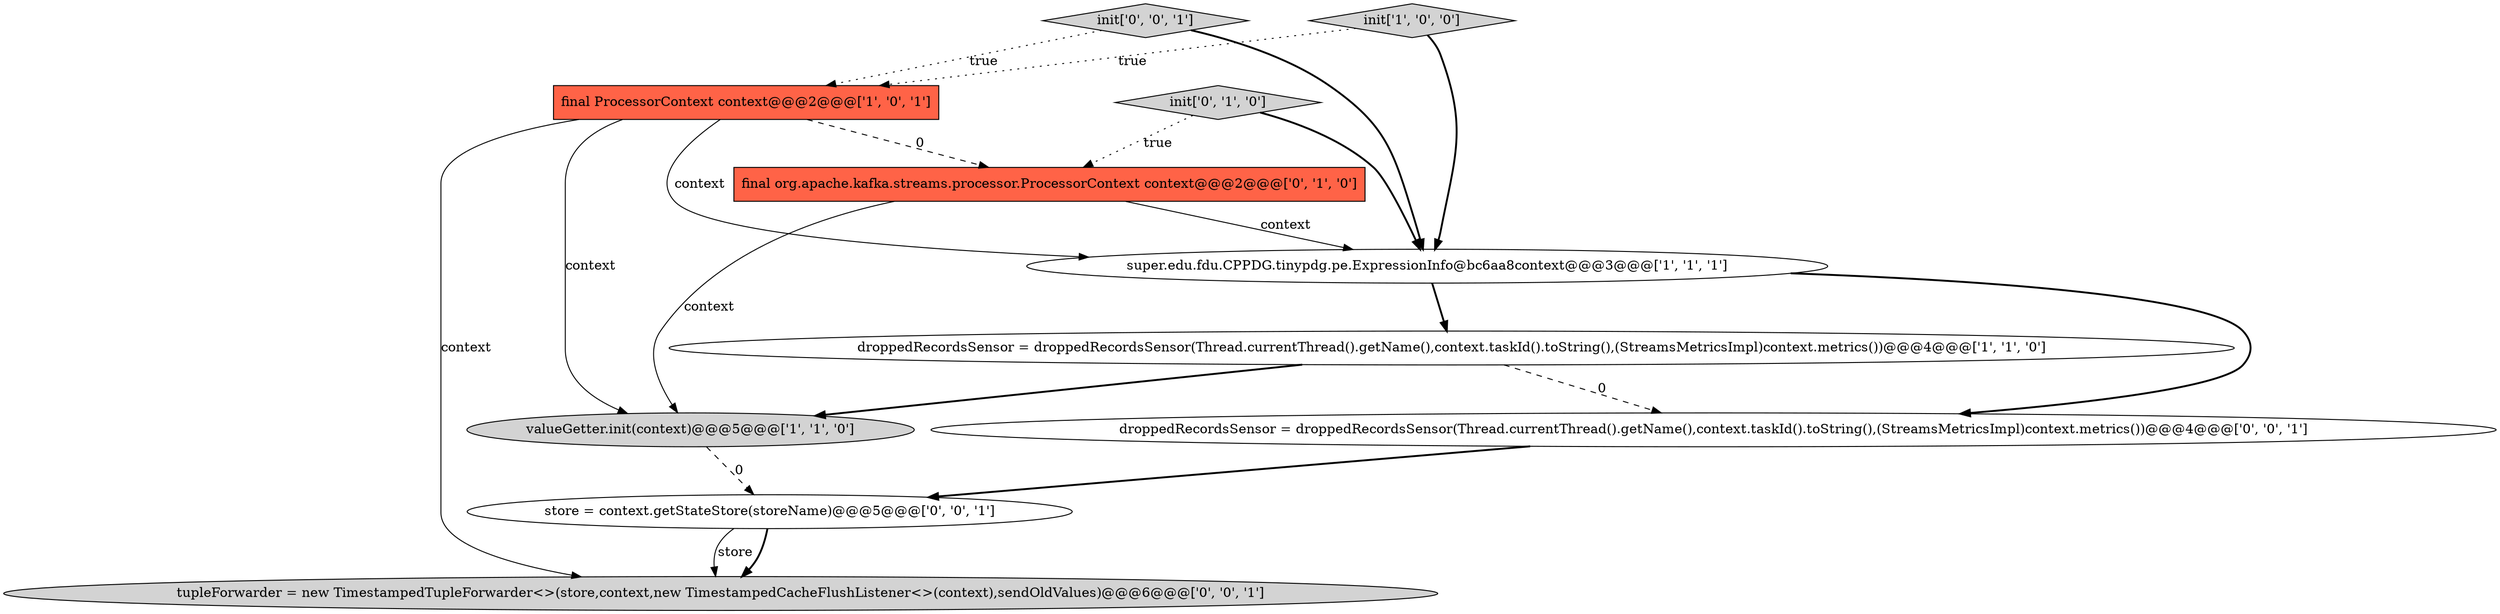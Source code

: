 digraph {
1 [style = filled, label = "init['1', '0', '0']", fillcolor = lightgray, shape = diamond image = "AAA0AAABBB1BBB"];
7 [style = filled, label = "droppedRecordsSensor = droppedRecordsSensor(Thread.currentThread().getName(),context.taskId().toString(),(StreamsMetricsImpl)context.metrics())@@@4@@@['0', '0', '1']", fillcolor = white, shape = ellipse image = "AAA0AAABBB3BBB"];
8 [style = filled, label = "store = context.getStateStore(storeName)@@@5@@@['0', '0', '1']", fillcolor = white, shape = ellipse image = "AAA0AAABBB3BBB"];
3 [style = filled, label = "final ProcessorContext context@@@2@@@['1', '0', '1']", fillcolor = tomato, shape = box image = "AAA0AAABBB1BBB"];
6 [style = filled, label = "final org.apache.kafka.streams.processor.ProcessorContext context@@@2@@@['0', '1', '0']", fillcolor = tomato, shape = box image = "AAA1AAABBB2BBB"];
5 [style = filled, label = "init['0', '1', '0']", fillcolor = lightgray, shape = diamond image = "AAA0AAABBB2BBB"];
0 [style = filled, label = "droppedRecordsSensor = droppedRecordsSensor(Thread.currentThread().getName(),context.taskId().toString(),(StreamsMetricsImpl)context.metrics())@@@4@@@['1', '1', '0']", fillcolor = white, shape = ellipse image = "AAA0AAABBB1BBB"];
10 [style = filled, label = "tupleForwarder = new TimestampedTupleForwarder<>(store,context,new TimestampedCacheFlushListener<>(context),sendOldValues)@@@6@@@['0', '0', '1']", fillcolor = lightgray, shape = ellipse image = "AAA0AAABBB3BBB"];
9 [style = filled, label = "init['0', '0', '1']", fillcolor = lightgray, shape = diamond image = "AAA0AAABBB3BBB"];
2 [style = filled, label = "valueGetter.init(context)@@@5@@@['1', '1', '0']", fillcolor = lightgray, shape = ellipse image = "AAA0AAABBB1BBB"];
4 [style = filled, label = "super.edu.fdu.CPPDG.tinypdg.pe.ExpressionInfo@bc6aa8context@@@3@@@['1', '1', '1']", fillcolor = white, shape = ellipse image = "AAA0AAABBB1BBB"];
5->6 [style = dotted, label="true"];
3->4 [style = solid, label="context"];
8->10 [style = bold, label=""];
1->4 [style = bold, label=""];
3->6 [style = dashed, label="0"];
6->2 [style = solid, label="context"];
3->2 [style = solid, label="context"];
9->3 [style = dotted, label="true"];
9->4 [style = bold, label=""];
0->7 [style = dashed, label="0"];
7->8 [style = bold, label=""];
8->10 [style = solid, label="store"];
2->8 [style = dashed, label="0"];
3->10 [style = solid, label="context"];
4->7 [style = bold, label=""];
5->4 [style = bold, label=""];
6->4 [style = solid, label="context"];
4->0 [style = bold, label=""];
0->2 [style = bold, label=""];
1->3 [style = dotted, label="true"];
}
